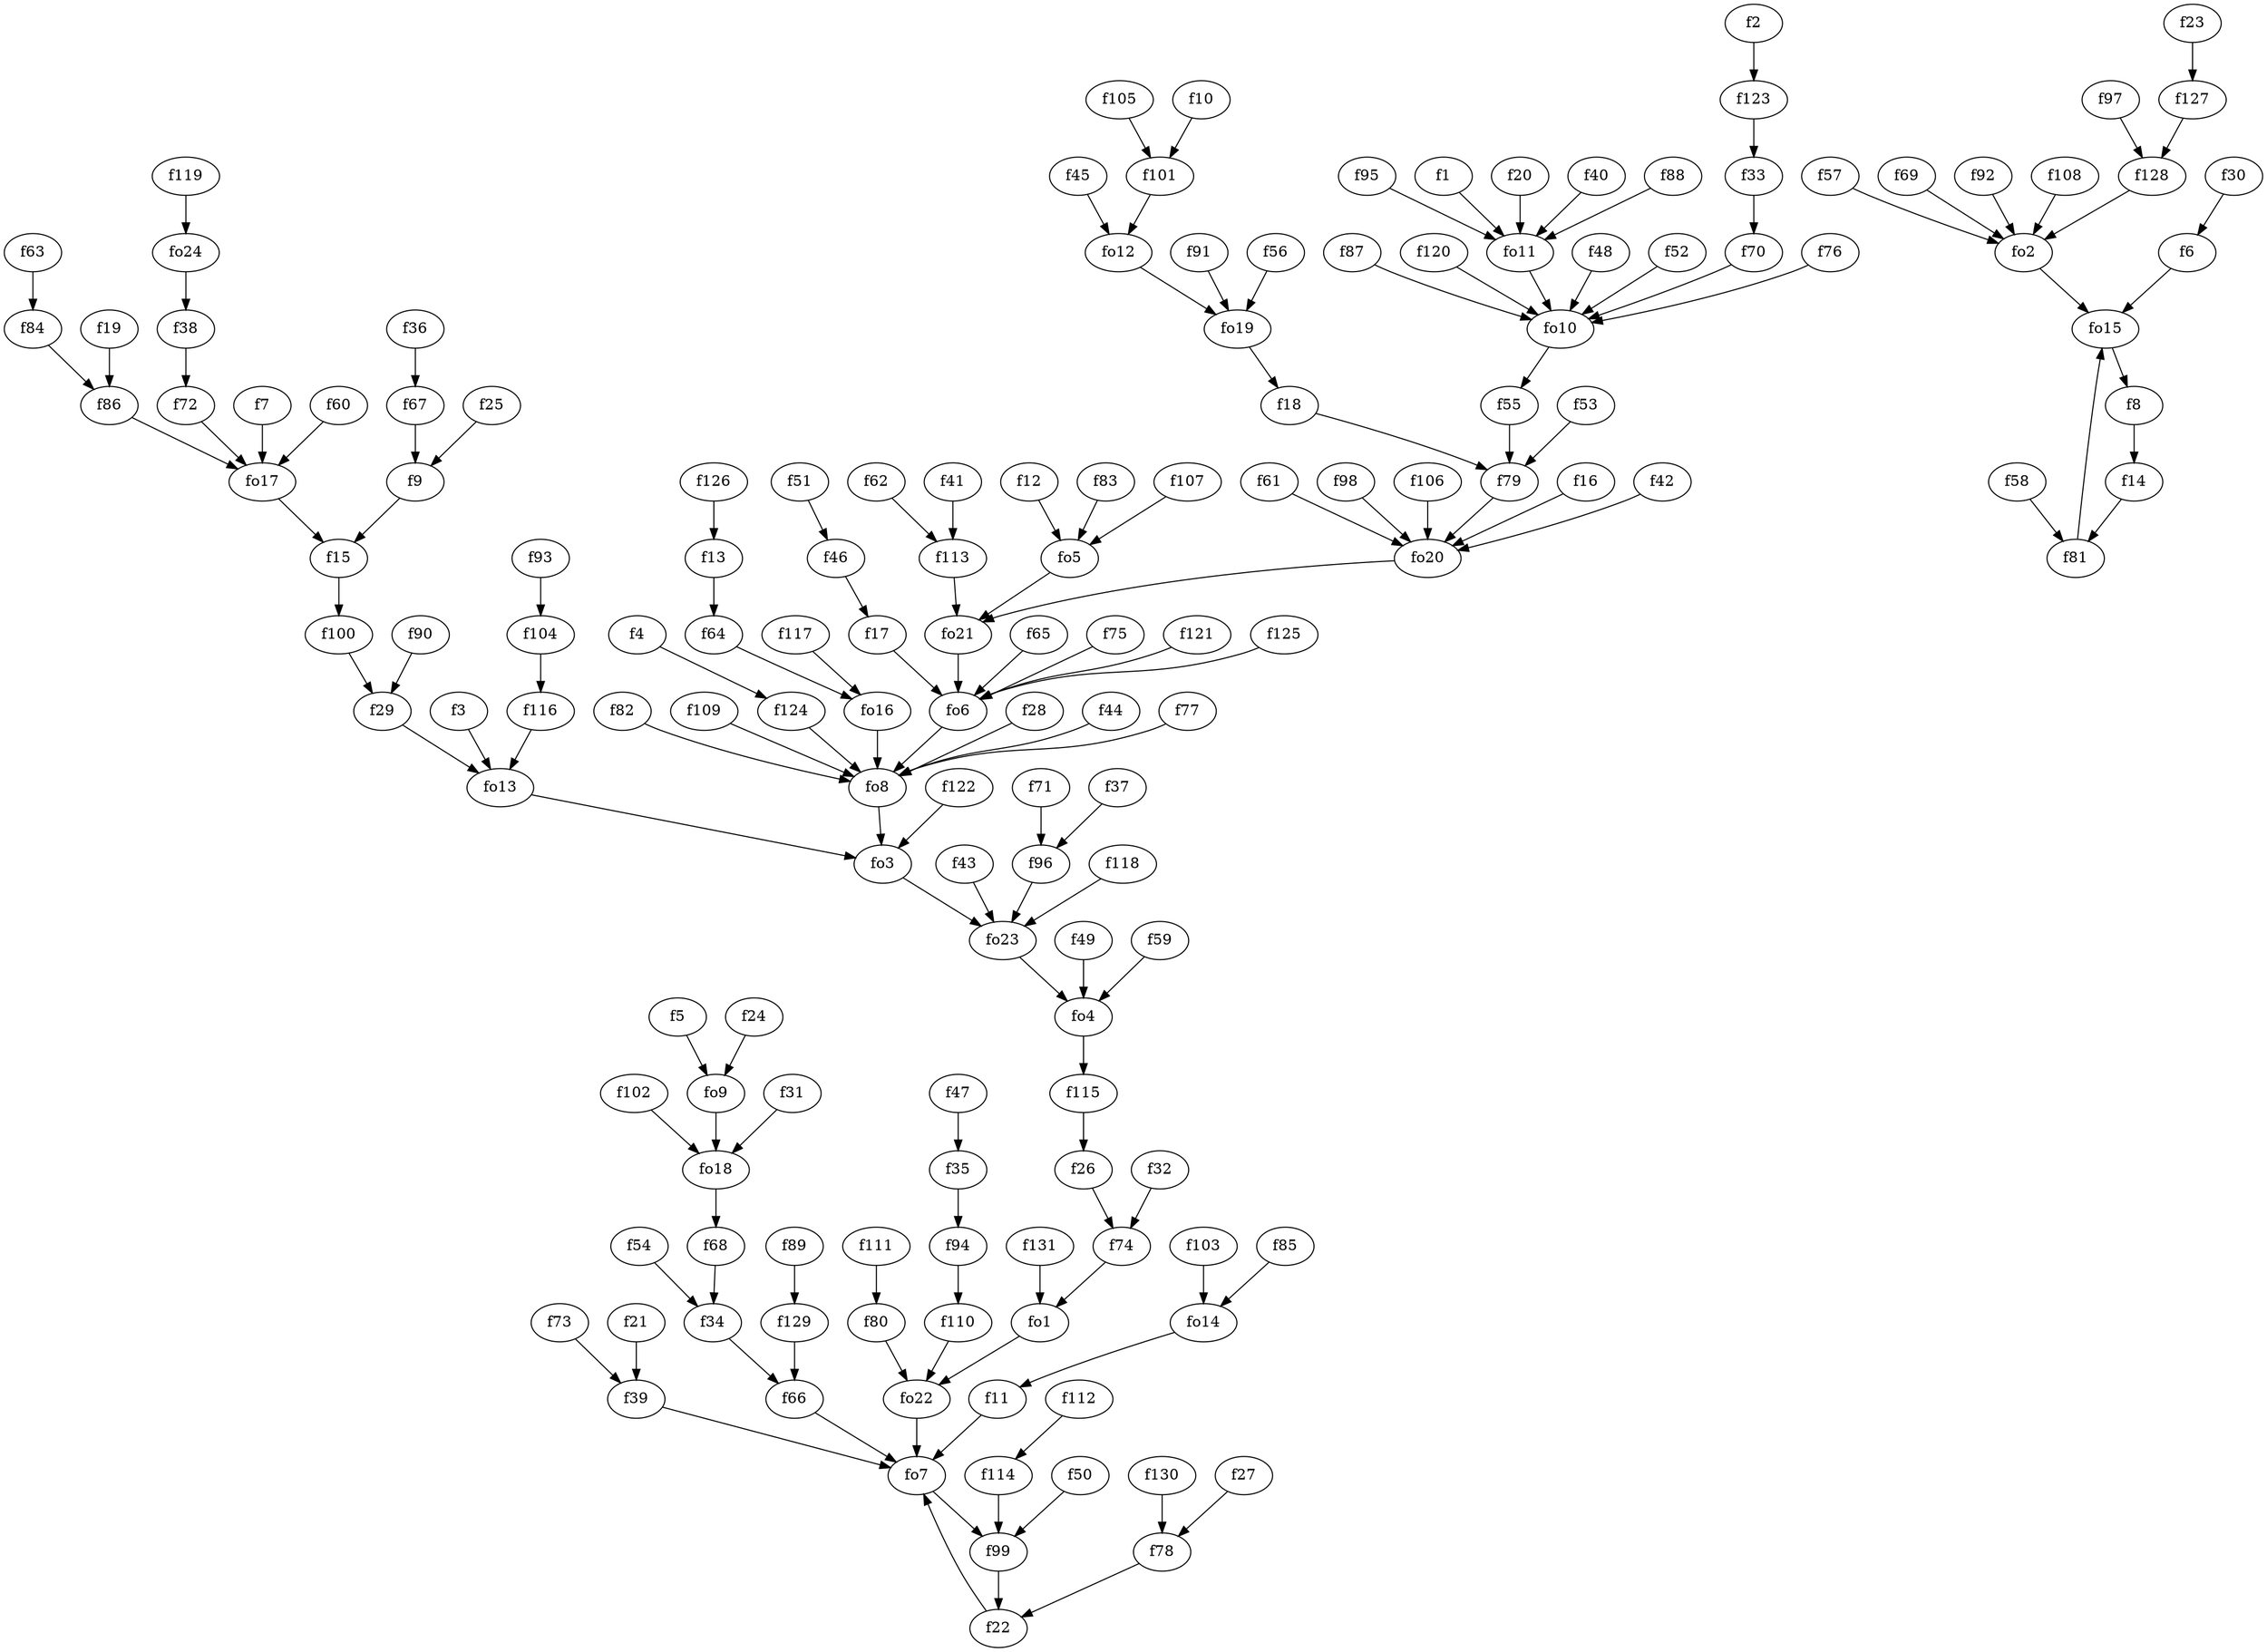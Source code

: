 strict digraph  {
f1;
f2;
f3;
f4;
f5;
f6;
f7;
f8;
f9;
f10;
f11;
f12;
f13;
f14;
f15;
f16;
f17;
f18;
f19;
f20;
f21;
f22;
f23;
f24;
f25;
f26;
f27;
f28;
f29;
f30;
f31;
f32;
f33;
f34;
f35;
f36;
f37;
f38;
f39;
f40;
f41;
f42;
f43;
f44;
f45;
f46;
f47;
f48;
f49;
f50;
f51;
f52;
f53;
f54;
f55;
f56;
f57;
f58;
f59;
f60;
f61;
f62;
f63;
f64;
f65;
f66;
f67;
f68;
f69;
f70;
f71;
f72;
f73;
f74;
f75;
f76;
f77;
f78;
f79;
f80;
f81;
f82;
f83;
f84;
f85;
f86;
f87;
f88;
f89;
f90;
f91;
f92;
f93;
f94;
f95;
f96;
f97;
f98;
f99;
f100;
f101;
f102;
f103;
f104;
f105;
f106;
f107;
f108;
f109;
f110;
f111;
f112;
f113;
f114;
f115;
f116;
f117;
f118;
f119;
f120;
f121;
f122;
f123;
f124;
f125;
f126;
f127;
f128;
f129;
f130;
f131;
fo1;
fo2;
fo3;
fo4;
fo5;
fo6;
fo7;
fo8;
fo9;
fo10;
fo11;
fo12;
fo13;
fo14;
fo15;
fo16;
fo17;
fo18;
fo19;
fo20;
fo21;
fo22;
fo23;
fo24;
f1 -> fo11  [weight=2];
f2 -> f123  [weight=2];
f3 -> fo13  [weight=2];
f4 -> f124  [weight=2];
f5 -> fo9  [weight=2];
f6 -> fo15  [weight=2];
f7 -> fo17  [weight=2];
f8 -> f14  [weight=2];
f9 -> f15  [weight=2];
f10 -> f101  [weight=2];
f11 -> fo7  [weight=2];
f12 -> fo5  [weight=2];
f13 -> f64  [weight=2];
f14 -> f81  [weight=2];
f15 -> f100  [weight=2];
f16 -> fo20  [weight=2];
f17 -> fo6  [weight=2];
f18 -> f79  [weight=2];
f19 -> f86  [weight=2];
f20 -> fo11  [weight=2];
f21 -> f39  [weight=2];
f22 -> fo7  [weight=2];
f23 -> f127  [weight=2];
f24 -> fo9  [weight=2];
f25 -> f9  [weight=2];
f26 -> f74  [weight=2];
f27 -> f78  [weight=2];
f28 -> fo8  [weight=2];
f29 -> fo13  [weight=2];
f30 -> f6  [weight=2];
f31 -> fo18  [weight=2];
f32 -> f74  [weight=2];
f33 -> f70  [weight=2];
f34 -> f66  [weight=2];
f35 -> f94  [weight=2];
f36 -> f67  [weight=2];
f37 -> f96  [weight=2];
f38 -> f72  [weight=2];
f39 -> fo7  [weight=2];
f40 -> fo11  [weight=2];
f41 -> f113  [weight=2];
f42 -> fo20  [weight=2];
f43 -> fo23  [weight=2];
f44 -> fo8  [weight=2];
f45 -> fo12  [weight=2];
f46 -> f17  [weight=2];
f47 -> f35  [weight=2];
f48 -> fo10  [weight=2];
f49 -> fo4  [weight=2];
f50 -> f99  [weight=2];
f51 -> f46  [weight=2];
f52 -> fo10  [weight=2];
f53 -> f79  [weight=2];
f54 -> f34  [weight=2];
f55 -> f79  [weight=2];
f56 -> fo19  [weight=2];
f57 -> fo2  [weight=2];
f58 -> f81  [weight=2];
f59 -> fo4  [weight=2];
f60 -> fo17  [weight=2];
f61 -> fo20  [weight=2];
f62 -> f113  [weight=2];
f63 -> f84  [weight=2];
f64 -> fo16  [weight=2];
f65 -> fo6  [weight=2];
f66 -> fo7  [weight=2];
f67 -> f9  [weight=2];
f68 -> f34  [weight=2];
f69 -> fo2  [weight=2];
f70 -> fo10  [weight=2];
f71 -> f96  [weight=2];
f72 -> fo17  [weight=2];
f73 -> f39  [weight=2];
f74 -> fo1  [weight=2];
f75 -> fo6  [weight=2];
f76 -> fo10  [weight=2];
f77 -> fo8  [weight=2];
f78 -> f22  [weight=2];
f79 -> fo20  [weight=2];
f80 -> fo22  [weight=2];
f81 -> fo15  [weight=2];
f82 -> fo8  [weight=2];
f83 -> fo5  [weight=2];
f84 -> f86  [weight=2];
f85 -> fo14  [weight=2];
f86 -> fo17  [weight=2];
f87 -> fo10  [weight=2];
f88 -> fo11  [weight=2];
f89 -> f129  [weight=2];
f90 -> f29  [weight=2];
f91 -> fo19  [weight=2];
f92 -> fo2  [weight=2];
f93 -> f104  [weight=2];
f94 -> f110  [weight=2];
f95 -> fo11  [weight=2];
f96 -> fo23  [weight=2];
f97 -> f128  [weight=2];
f98 -> fo20  [weight=2];
f99 -> f22  [weight=2];
f100 -> f29  [weight=2];
f101 -> fo12  [weight=2];
f102 -> fo18  [weight=2];
f103 -> fo14  [weight=2];
f104 -> f116  [weight=2];
f105 -> f101  [weight=2];
f106 -> fo20  [weight=2];
f107 -> fo5  [weight=2];
f108 -> fo2  [weight=2];
f109 -> fo8  [weight=2];
f110 -> fo22  [weight=2];
f111 -> f80  [weight=2];
f112 -> f114  [weight=2];
f113 -> fo21  [weight=2];
f114 -> f99  [weight=2];
f115 -> f26  [weight=2];
f116 -> fo13  [weight=2];
f117 -> fo16  [weight=2];
f118 -> fo23  [weight=2];
f119 -> fo24  [weight=2];
f120 -> fo10  [weight=2];
f121 -> fo6  [weight=2];
f122 -> fo3  [weight=2];
f123 -> f33  [weight=2];
f124 -> fo8  [weight=2];
f125 -> fo6  [weight=2];
f126 -> f13  [weight=2];
f127 -> f128  [weight=2];
f128 -> fo2  [weight=2];
f129 -> f66  [weight=2];
f130 -> f78  [weight=2];
f131 -> fo1  [weight=2];
fo1 -> fo22  [weight=2];
fo2 -> fo15  [weight=2];
fo3 -> fo23  [weight=2];
fo4 -> f115  [weight=2];
fo5 -> fo21  [weight=2];
fo6 -> fo8  [weight=2];
fo7 -> f99  [weight=2];
fo8 -> fo3  [weight=2];
fo9 -> fo18  [weight=2];
fo10 -> f55  [weight=2];
fo11 -> fo10  [weight=2];
fo12 -> fo19  [weight=2];
fo13 -> fo3  [weight=2];
fo14 -> f11  [weight=2];
fo15 -> f8  [weight=2];
fo16 -> fo8  [weight=2];
fo17 -> f15  [weight=2];
fo18 -> f68  [weight=2];
fo19 -> f18  [weight=2];
fo20 -> fo21  [weight=2];
fo21 -> fo6  [weight=2];
fo22 -> fo7  [weight=2];
fo23 -> fo4  [weight=2];
fo24 -> f38  [weight=2];
}
